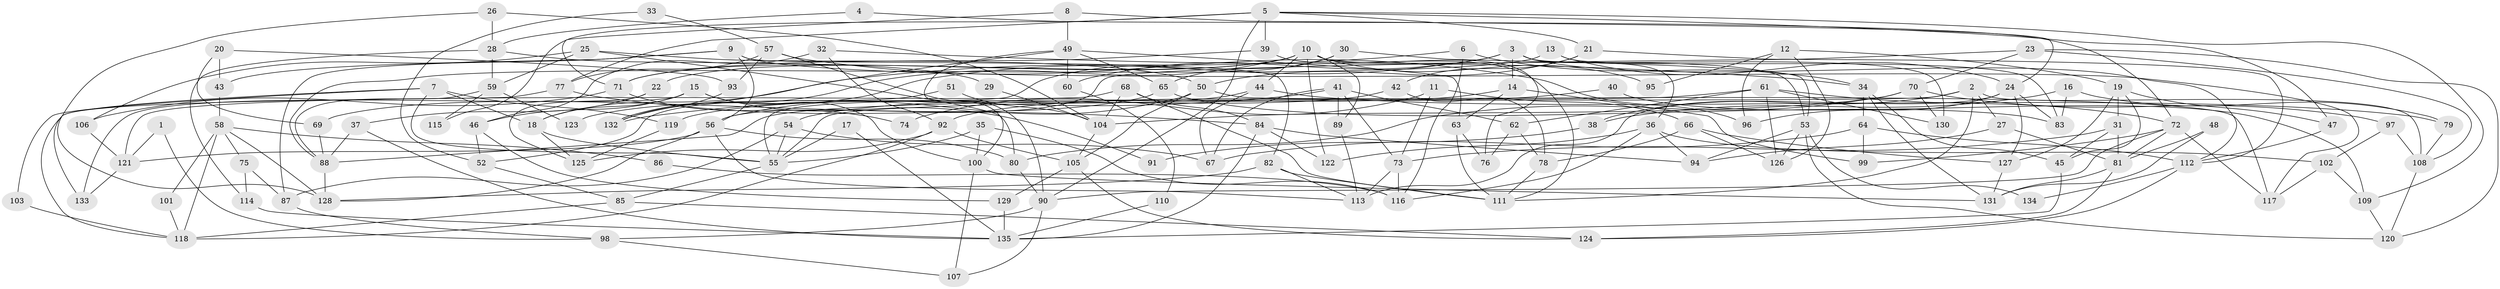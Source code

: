 // Generated by graph-tools (version 1.1) at 2025/49/03/09/25 04:49:38]
// undirected, 135 vertices, 270 edges
graph export_dot {
graph [start="1"]
  node [color=gray90,style=filled];
  1;
  2;
  3;
  4;
  5;
  6;
  7;
  8;
  9;
  10;
  11;
  12;
  13;
  14;
  15;
  16;
  17;
  18;
  19;
  20;
  21;
  22;
  23;
  24;
  25;
  26;
  27;
  28;
  29;
  30;
  31;
  32;
  33;
  34;
  35;
  36;
  37;
  38;
  39;
  40;
  41;
  42;
  43;
  44;
  45;
  46;
  47;
  48;
  49;
  50;
  51;
  52;
  53;
  54;
  55;
  56;
  57;
  58;
  59;
  60;
  61;
  62;
  63;
  64;
  65;
  66;
  67;
  68;
  69;
  70;
  71;
  72;
  73;
  74;
  75;
  76;
  77;
  78;
  79;
  80;
  81;
  82;
  83;
  84;
  85;
  86;
  87;
  88;
  89;
  90;
  91;
  92;
  93;
  94;
  95;
  96;
  97;
  98;
  99;
  100;
  101;
  102;
  103;
  104;
  105;
  106;
  107;
  108;
  109;
  110;
  111;
  112;
  113;
  114;
  115;
  116;
  117;
  118;
  119;
  120;
  121;
  122;
  123;
  124;
  125;
  126;
  127;
  128;
  129;
  130;
  131;
  132;
  133;
  134;
  135;
  1 -- 98;
  1 -- 121;
  2 -- 108;
  2 -- 111;
  2 -- 27;
  2 -- 38;
  2 -- 55;
  3 -- 132;
  3 -- 130;
  3 -- 14;
  3 -- 36;
  3 -- 60;
  3 -- 112;
  4 -- 72;
  4 -- 28;
  5 -- 90;
  5 -- 77;
  5 -- 21;
  5 -- 39;
  5 -- 47;
  5 -- 109;
  5 -- 115;
  6 -- 116;
  6 -- 34;
  6 -- 18;
  7 -- 55;
  7 -- 133;
  7 -- 18;
  7 -- 103;
  7 -- 119;
  8 -- 71;
  8 -- 49;
  8 -- 24;
  9 -- 82;
  9 -- 56;
  9 -- 43;
  9 -- 87;
  9 -- 117;
  10 -- 53;
  10 -- 122;
  10 -- 22;
  10 -- 44;
  10 -- 71;
  10 -- 76;
  10 -- 89;
  10 -- 95;
  10 -- 132;
  11 -- 66;
  11 -- 73;
  11 -- 74;
  12 -- 126;
  12 -- 19;
  12 -- 95;
  12 -- 96;
  13 -- 83;
  13 -- 88;
  13 -- 24;
  14 -- 99;
  14 -- 54;
  14 -- 63;
  15 -- 18;
  15 -- 100;
  15 -- 46;
  15 -- 91;
  15 -- 133;
  16 -- 79;
  16 -- 83;
  16 -- 38;
  17 -- 135;
  17 -- 55;
  18 -- 55;
  18 -- 125;
  19 -- 127;
  19 -- 47;
  19 -- 31;
  19 -- 45;
  20 -- 69;
  20 -- 43;
  20 -- 93;
  21 -- 50;
  21 -- 42;
  21 -- 112;
  22 -- 125;
  22 -- 37;
  23 -- 108;
  23 -- 120;
  23 -- 56;
  23 -- 70;
  24 -- 83;
  24 -- 96;
  24 -- 113;
  24 -- 127;
  25 -- 80;
  25 -- 50;
  25 -- 59;
  25 -- 106;
  26 -- 104;
  26 -- 128;
  26 -- 28;
  27 -- 81;
  27 -- 94;
  28 -- 59;
  28 -- 29;
  28 -- 114;
  29 -- 104;
  30 -- 55;
  30 -- 53;
  30 -- 65;
  31 -- 45;
  31 -- 73;
  31 -- 81;
  32 -- 34;
  32 -- 92;
  32 -- 46;
  33 -- 57;
  33 -- 52;
  34 -- 64;
  34 -- 45;
  34 -- 131;
  35 -- 116;
  35 -- 55;
  35 -- 100;
  36 -- 94;
  36 -- 102;
  36 -- 116;
  36 -- 122;
  37 -- 88;
  37 -- 135;
  38 -- 91;
  39 -- 71;
  39 -- 111;
  40 -- 109;
  40 -- 92;
  41 -- 73;
  41 -- 132;
  41 -- 62;
  41 -- 67;
  41 -- 89;
  42 -- 78;
  42 -- 119;
  43 -- 58;
  44 -- 67;
  44 -- 79;
  44 -- 123;
  45 -- 135;
  46 -- 52;
  46 -- 129;
  47 -- 112;
  48 -- 131;
  48 -- 81;
  49 -- 63;
  49 -- 100;
  49 -- 60;
  49 -- 65;
  49 -- 132;
  50 -- 105;
  50 -- 56;
  50 -- 117;
  51 -- 52;
  51 -- 104;
  52 -- 85;
  53 -- 94;
  53 -- 126;
  53 -- 120;
  53 -- 134;
  54 -- 55;
  54 -- 67;
  54 -- 87;
  55 -- 85;
  56 -- 113;
  56 -- 80;
  56 -- 121;
  56 -- 128;
  57 -- 96;
  57 -- 93;
  57 -- 77;
  57 -- 90;
  58 -- 118;
  58 -- 75;
  58 -- 86;
  58 -- 101;
  58 -- 128;
  59 -- 88;
  59 -- 115;
  59 -- 123;
  60 -- 110;
  61 -- 62;
  61 -- 72;
  61 -- 88;
  61 -- 126;
  61 -- 130;
  62 -- 76;
  62 -- 78;
  63 -- 111;
  63 -- 76;
  64 -- 112;
  64 -- 67;
  64 -- 99;
  65 -- 69;
  65 -- 83;
  66 -- 78;
  66 -- 127;
  66 -- 126;
  68 -- 104;
  68 -- 111;
  68 -- 84;
  68 -- 121;
  69 -- 88;
  70 -- 80;
  70 -- 97;
  70 -- 104;
  70 -- 130;
  71 -- 106;
  71 -- 74;
  72 -- 117;
  72 -- 90;
  72 -- 81;
  72 -- 99;
  73 -- 113;
  73 -- 116;
  75 -- 87;
  75 -- 114;
  77 -- 84;
  77 -- 118;
  78 -- 111;
  79 -- 108;
  80 -- 90;
  81 -- 124;
  81 -- 131;
  82 -- 128;
  82 -- 113;
  82 -- 111;
  84 -- 135;
  84 -- 94;
  84 -- 122;
  85 -- 124;
  85 -- 118;
  86 -- 116;
  87 -- 98;
  88 -- 128;
  89 -- 113;
  90 -- 98;
  90 -- 107;
  92 -- 125;
  92 -- 118;
  92 -- 105;
  93 -- 132;
  97 -- 102;
  97 -- 108;
  98 -- 107;
  100 -- 131;
  100 -- 107;
  101 -- 118;
  102 -- 117;
  102 -- 109;
  103 -- 118;
  104 -- 105;
  105 -- 124;
  105 -- 129;
  106 -- 121;
  108 -- 120;
  109 -- 120;
  110 -- 135;
  112 -- 124;
  112 -- 134;
  114 -- 135;
  119 -- 125;
  121 -- 133;
  127 -- 131;
  129 -- 135;
}
